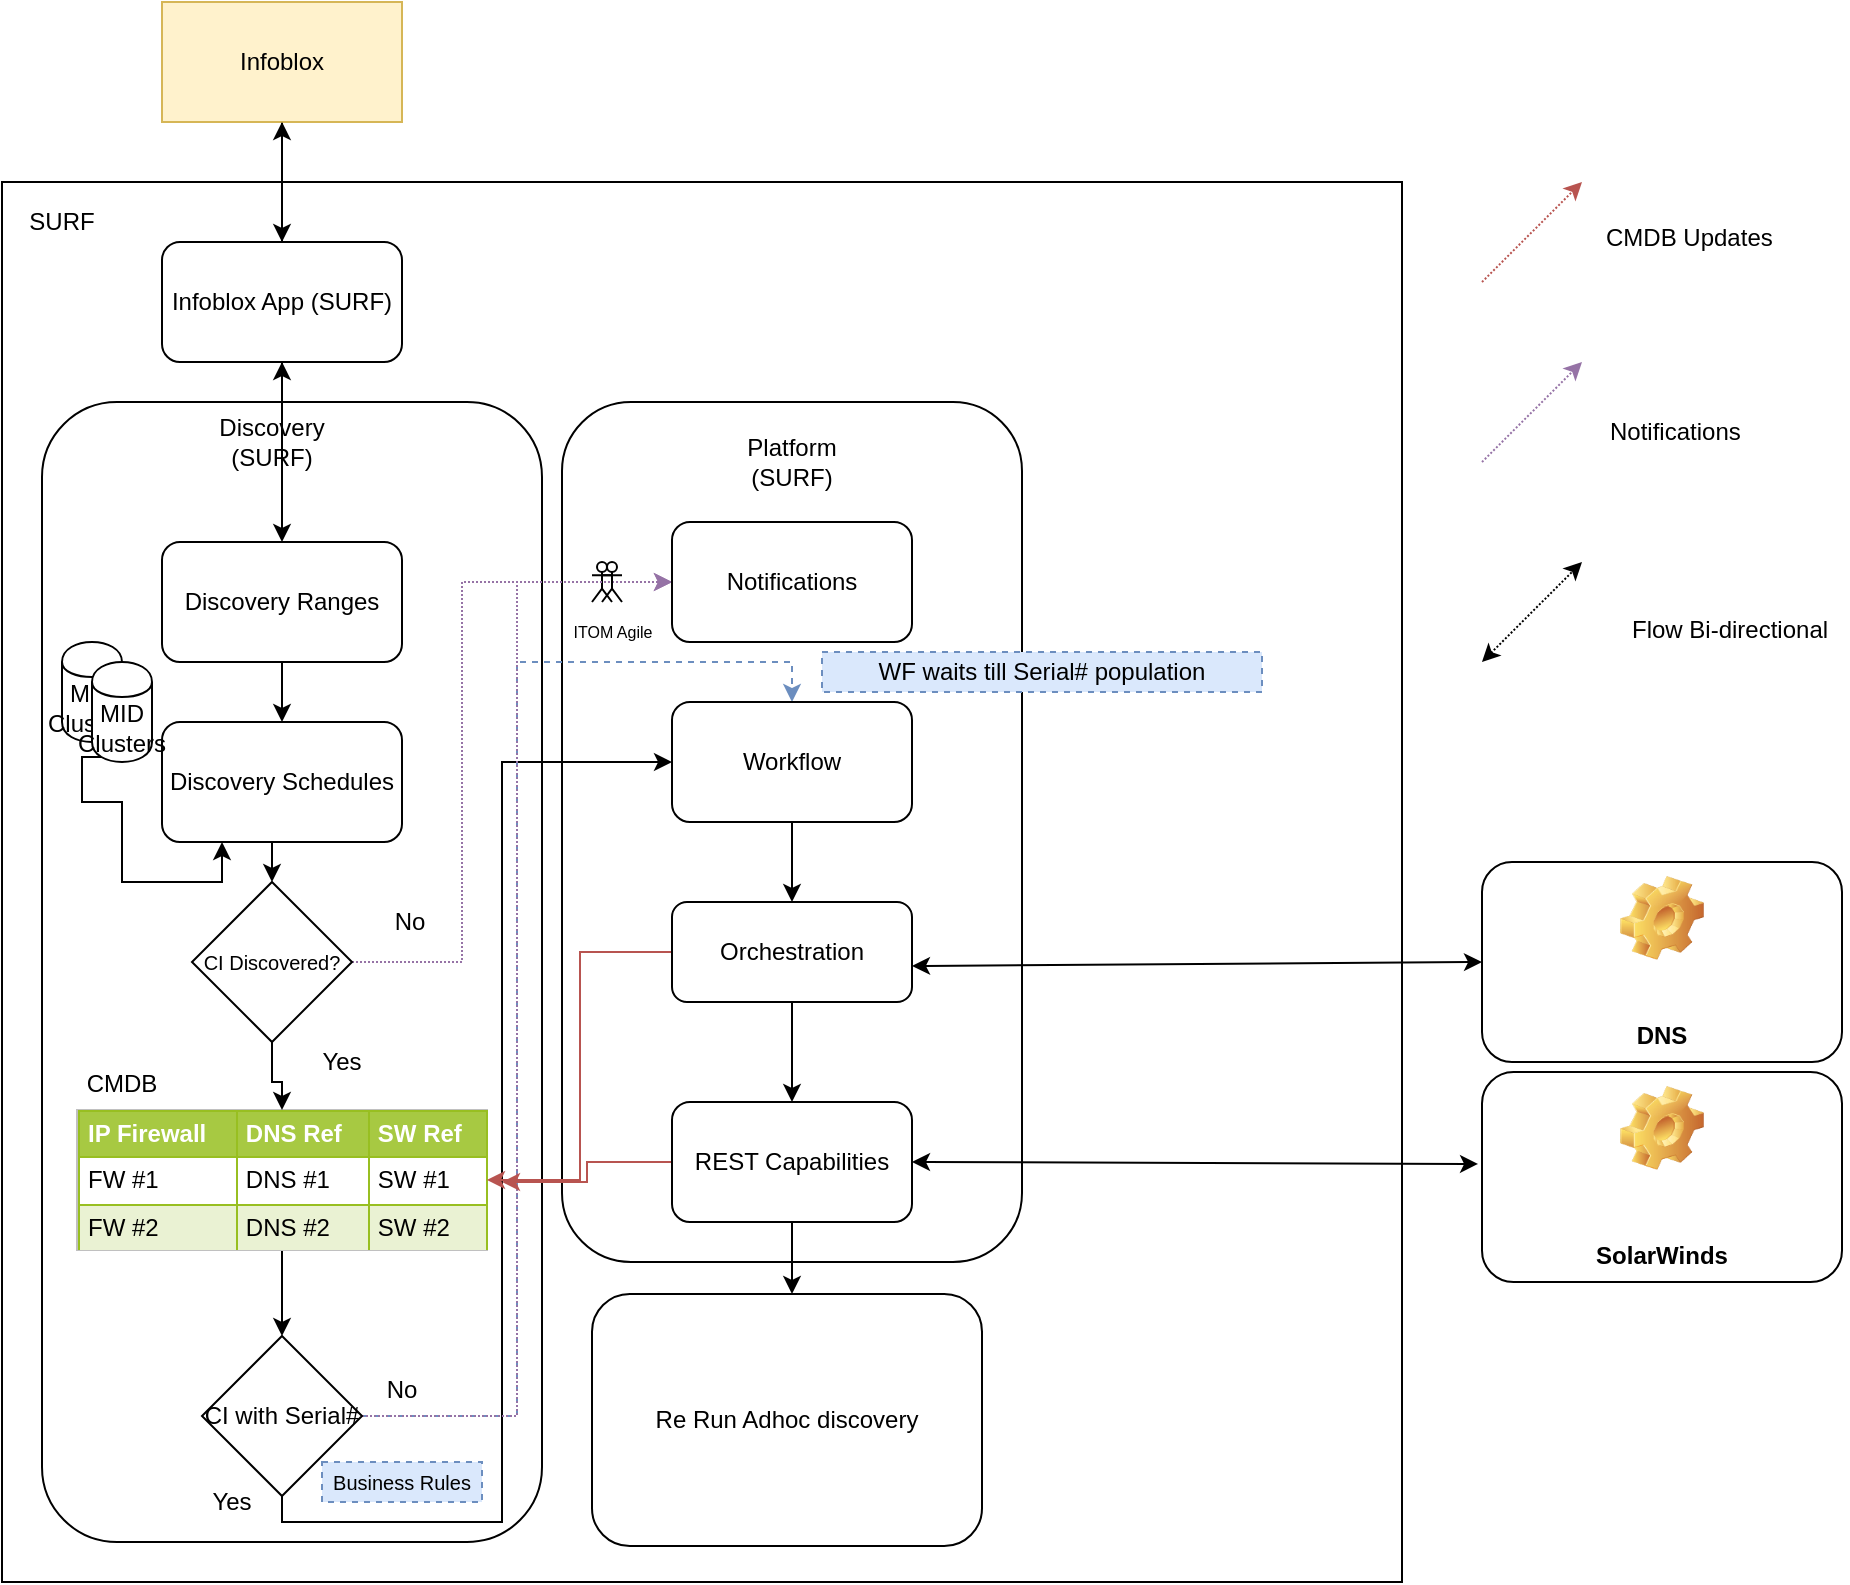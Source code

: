 <mxfile version="11.2.3" type="github" pages="1"><diagram name="Page-1" id="74e2e168-ea6b-b213-b513-2b3c1d86103e"><mxGraphModel dx="1186" dy="717" grid="1" gridSize="10" guides="1" tooltips="1" connect="1" arrows="1" fold="1" page="1" pageScale="1" pageWidth="1100" pageHeight="850" background="#ffffff" math="0" shadow="0"><root><mxCell id="0"/><mxCell id="1" parent="0"/><mxCell id="F2WdhaY1M88oItevReGp-8" value="" style="whiteSpace=wrap;html=1;aspect=fixed;" vertex="1" parent="1"><mxGeometry x="20" y="120" width="700" height="700" as="geometry"/></mxCell><mxCell id="F2WdhaY1M88oItevReGp-28" value="" style="rounded=1;whiteSpace=wrap;html=1;" vertex="1" parent="1"><mxGeometry x="300" y="230" width="230" height="430" as="geometry"/></mxCell><mxCell id="F2WdhaY1M88oItevReGp-101" style="edgeStyle=elbowEdgeStyle;rounded=0;orthogonalLoop=1;jettySize=auto;html=1;exitX=0.5;exitY=1;exitDx=0;exitDy=0;entryX=0.5;entryY=0;entryDx=0;entryDy=0;dashed=1;dashPattern=1 1;strokeColor=#000000;elbow=vertical;" edge="1" parent="1" source="F2WdhaY1M88oItevReGp-6" target="F2WdhaY1M88oItevReGp-10"><mxGeometry relative="1" as="geometry"/></mxCell><mxCell id="F2WdhaY1M88oItevReGp-6" value="Infoblox" style="rounded=0;whiteSpace=wrap;html=1;fillColor=#fff2cc;strokeColor=#d6b656;" vertex="1" parent="1"><mxGeometry x="100" y="30" width="120" height="60" as="geometry"/></mxCell><mxCell id="F2WdhaY1M88oItevReGp-45" style="edgeStyle=orthogonalEdgeStyle;rounded=0;orthogonalLoop=1;jettySize=auto;html=1;exitX=0.5;exitY=1;exitDx=0;exitDy=0;entryX=0.5;entryY=0;entryDx=0;entryDy=0;" edge="1" parent="1" source="F2WdhaY1M88oItevReGp-10" target="F2WdhaY1M88oItevReGp-16"><mxGeometry relative="1" as="geometry"/></mxCell><mxCell id="F2WdhaY1M88oItevReGp-102" style="edgeStyle=elbowEdgeStyle;rounded=0;orthogonalLoop=1;jettySize=auto;html=1;exitX=0.5;exitY=0;exitDx=0;exitDy=0;dashed=1;dashPattern=1 1;strokeColor=#000000;" edge="1" parent="1" source="F2WdhaY1M88oItevReGp-10"><mxGeometry relative="1" as="geometry"><mxPoint x="160" y="90" as="targetPoint"/></mxGeometry></mxCell><mxCell id="F2WdhaY1M88oItevReGp-10" value="Infoblox App (SURF)" style="rounded=1;whiteSpace=wrap;html=1;" vertex="1" parent="1"><mxGeometry x="100" y="150" width="120" height="60" as="geometry"/></mxCell><mxCell id="F2WdhaY1M88oItevReGp-11" value="" style="rounded=1;whiteSpace=wrap;html=1;" vertex="1" parent="1"><mxGeometry x="40" y="230" width="250" height="570" as="geometry"/></mxCell><mxCell id="F2WdhaY1M88oItevReGp-12" value="Discovery (SURF)" style="text;html=1;strokeColor=none;fillColor=none;align=center;verticalAlign=middle;whiteSpace=wrap;rounded=0;" vertex="1" parent="1"><mxGeometry x="130" y="240" width="50" height="20" as="geometry"/></mxCell><mxCell id="F2WdhaY1M88oItevReGp-13" value="SURF" style="text;html=1;strokeColor=none;fillColor=none;align=center;verticalAlign=middle;whiteSpace=wrap;rounded=0;" vertex="1" parent="1"><mxGeometry x="30" y="130" width="40" height="20" as="geometry"/></mxCell><mxCell id="F2WdhaY1M88oItevReGp-14" value="MID Clusters&lt;span style=&quot;font-family: &amp;#34;helvetica&amp;#34; , &amp;#34;arial&amp;#34; , sans-serif ; font-size: 0px ; white-space: nowrap&quot;&gt;%3CmxGraphModel%3E%3Croot%3E%3CmxCell%20id%3D%220%22%2F%3E%3CmxCell%20id%3D%221%22%20parent%3D%220%22%2F%3E%3CmxCell%20id%3D%222%22%20value%3D%22%22%20style%3D%22rounded%3D0%3BwhiteSpace%3Dwrap%3Bhtml%3D1%3B%22%20vertex%3D%221%22%20parent%3D%221%22%3E%3CmxGeometry%20x%3D%2220%22%20y%3D%2220%22%20width%3D%22120%22%20height%3D%221660%22%20as%3D%22geometry%22%2F%3E%3C%2FmxCell%3E%3C%2Froot%3E%3C%2FmxGraphModel%3E Cl&lt;/span&gt;" style="shape=cylinder;whiteSpace=wrap;html=1;boundedLbl=1;backgroundOutline=1;" vertex="1" parent="1"><mxGeometry x="50" y="350" width="30" height="50" as="geometry"/></mxCell><mxCell id="F2WdhaY1M88oItevReGp-44" style="edgeStyle=orthogonalEdgeStyle;rounded=0;orthogonalLoop=1;jettySize=auto;html=1;exitX=0.5;exitY=1;exitDx=0;exitDy=0;entryX=0.5;entryY=0;entryDx=0;entryDy=0;" edge="1" parent="1" source="F2WdhaY1M88oItevReGp-16" target="F2WdhaY1M88oItevReGp-17"><mxGeometry relative="1" as="geometry"/></mxCell><mxCell id="F2WdhaY1M88oItevReGp-16" value="Discovery Ranges" style="rounded=1;whiteSpace=wrap;html=1;" vertex="1" parent="1"><mxGeometry x="100" y="300" width="120" height="60" as="geometry"/></mxCell><mxCell id="F2WdhaY1M88oItevReGp-42" style="edgeStyle=orthogonalEdgeStyle;rounded=0;orthogonalLoop=1;jettySize=auto;html=1;exitX=0.5;exitY=1;exitDx=0;exitDy=0;entryX=0.5;entryY=0;entryDx=0;entryDy=0;" edge="1" parent="1" source="F2WdhaY1M88oItevReGp-17" target="F2WdhaY1M88oItevReGp-27"><mxGeometry relative="1" as="geometry"/></mxCell><mxCell id="F2WdhaY1M88oItevReGp-17" value="Discovery Schedules" style="rounded=1;whiteSpace=wrap;html=1;" vertex="1" parent="1"><mxGeometry x="100" y="390" width="120" height="60" as="geometry"/></mxCell><mxCell id="F2WdhaY1M88oItevReGp-40" style="edgeStyle=orthogonalEdgeStyle;rounded=0;orthogonalLoop=1;jettySize=auto;html=1;exitX=0.5;exitY=1;exitDx=0;exitDy=0;entryX=0.5;entryY=0;entryDx=0;entryDy=0;" edge="1" parent="1" source="F2WdhaY1M88oItevReGp-18" target="F2WdhaY1M88oItevReGp-37"><mxGeometry relative="1" as="geometry"/></mxCell><mxCell id="F2WdhaY1M88oItevReGp-18" value="&lt;table border=&quot;1&quot; width=&quot;100%&quot; cellpadding=&quot;4&quot; style=&quot;width: 100% ; height: 100% ; border-collapse: collapse&quot;&gt;&lt;tbody&gt;&lt;tr style=&quot;background-color: #a7c942 ; color: #ffffff ; border: 1px solid #98bf21&quot;&gt;&lt;th align=&quot;left&quot;&gt;IP Firewall&lt;/th&gt;&lt;th align=&quot;left&quot;&gt;DNS Ref&lt;/th&gt;&lt;th align=&quot;left&quot;&gt;SW Ref&lt;/th&gt;&lt;/tr&gt;&lt;tr style=&quot;border: 1px solid #98bf21&quot;&gt;&lt;td&gt;FW #1&lt;/td&gt;&lt;td&gt;DNS #1&lt;/td&gt;&lt;td&gt;SW #1&lt;/td&gt;&lt;/tr&gt;&lt;tr style=&quot;background-color: #eaf2d3 ; border: 1px solid #98bf21&quot;&gt;&lt;td&gt;FW #2&lt;/td&gt;&lt;td&gt;DNS #2&lt;/td&gt;&lt;td&gt;SW #2&lt;/td&gt;&lt;/tr&gt;&lt;/tbody&gt;&lt;/table&gt;" style="text;html=1;strokeColor=#c0c0c0;fillColor=#ffffff;overflow=fill;rounded=0;" vertex="1" parent="1"><mxGeometry x="57.5" y="584" width="205" height="70" as="geometry"/></mxCell><mxCell id="F2WdhaY1M88oItevReGp-21" value="CMDB" style="text;html=1;strokeColor=none;fillColor=none;align=center;verticalAlign=middle;whiteSpace=wrap;rounded=0;" vertex="1" parent="1"><mxGeometry x="60" y="561" width="40" height="20" as="geometry"/></mxCell><mxCell id="F2WdhaY1M88oItevReGp-43" style="edgeStyle=orthogonalEdgeStyle;rounded=0;orthogonalLoop=1;jettySize=auto;html=1;exitX=0.15;exitY=0.95;exitDx=0;exitDy=0;exitPerimeter=0;entryX=0.25;entryY=1;entryDx=0;entryDy=0;" edge="1" parent="1" source="F2WdhaY1M88oItevReGp-22" target="F2WdhaY1M88oItevReGp-17"><mxGeometry relative="1" as="geometry"><Array as="points"><mxPoint x="60" y="408"/><mxPoint x="60" y="430"/><mxPoint x="80" y="430"/><mxPoint x="80" y="470"/><mxPoint x="130" y="470"/></Array></mxGeometry></mxCell><mxCell id="F2WdhaY1M88oItevReGp-22" value="MID Clusters&lt;span style=&quot;font-family: &amp;#34;helvetica&amp;#34; , &amp;#34;arial&amp;#34; , sans-serif ; font-size: 0px ; white-space: nowrap&quot;&gt;%3CmxGraphModel%3E%3Croot%3E%3CmxCell%20id%3D%220%22%2F%3E%3CmxCell%20id%3D%221%22%20parent%3D%220%22%2F%3E%3CmxCell%20id%3D%222%22%20value%3D%22%22%20style%3D%22rounded%3D0%3BwhiteSpace%3Dwrap%3Bhtml%3D1%3B%22%20vertex%3D%221%22%20parent%3D%221%22%3E%3CmxGeometry%20x%3D%2220%22%20y%3D%2220%22%20width%3D%22120%22%20height%3D%221660%22%20as%3D%22geometry%22%2F%3E%3C%2FmxCell%3E%3C%2Froot%3E%3C%2FmxGraphModel%3E Cl&lt;/span&gt;" style="shape=cylinder;whiteSpace=wrap;html=1;boundedLbl=1;backgroundOutline=1;" vertex="1" parent="1"><mxGeometry x="65" y="360" width="30" height="50" as="geometry"/></mxCell><mxCell id="F2WdhaY1M88oItevReGp-41" style="edgeStyle=orthogonalEdgeStyle;rounded=0;orthogonalLoop=1;jettySize=auto;html=1;exitX=0.5;exitY=1;exitDx=0;exitDy=0;" edge="1" parent="1" source="F2WdhaY1M88oItevReGp-27" target="F2WdhaY1M88oItevReGp-18"><mxGeometry relative="1" as="geometry"/></mxCell><mxCell id="F2WdhaY1M88oItevReGp-52" style="edgeStyle=orthogonalEdgeStyle;rounded=0;orthogonalLoop=1;jettySize=auto;html=1;exitX=1;exitY=0.5;exitDx=0;exitDy=0;entryX=0;entryY=0.5;entryDx=0;entryDy=0;fillColor=#e1d5e7;strokeColor=#9673a6;dashed=1;dashPattern=1 1;" edge="1" parent="1" source="F2WdhaY1M88oItevReGp-27" target="F2WdhaY1M88oItevReGp-51"><mxGeometry relative="1" as="geometry"><Array as="points"><mxPoint x="250" y="510"/><mxPoint x="250" y="320"/></Array></mxGeometry></mxCell><mxCell id="F2WdhaY1M88oItevReGp-27" value="&lt;font style=&quot;font-size: 10px&quot;&gt;CI Discovered?&lt;/font&gt;" style="rhombus;whiteSpace=wrap;html=1;" vertex="1" parent="1"><mxGeometry x="115" y="470" width="80" height="80" as="geometry"/></mxCell><mxCell id="F2WdhaY1M88oItevReGp-29" value="Platform (SURF)" style="text;html=1;strokeColor=none;fillColor=none;align=center;verticalAlign=middle;whiteSpace=wrap;rounded=0;" vertex="1" parent="1"><mxGeometry x="395" y="250" width="40" height="20" as="geometry"/></mxCell><mxCell id="F2WdhaY1M88oItevReGp-36" value="" style="shape=umlActor;verticalLabelPosition=bottom;labelBackgroundColor=#ffffff;verticalAlign=top;html=1;outlineConnect=0;" vertex="1" parent="1"><mxGeometry x="315" y="310" width="10" height="20" as="geometry"/></mxCell><mxCell id="F2WdhaY1M88oItevReGp-54" style="edgeStyle=orthogonalEdgeStyle;rounded=0;orthogonalLoop=1;jettySize=auto;html=1;exitX=0.5;exitY=1;exitDx=0;exitDy=0;entryX=0;entryY=0.5;entryDx=0;entryDy=0;strokeColor=#000000;" edge="1" parent="1" source="F2WdhaY1M88oItevReGp-37" target="F2WdhaY1M88oItevReGp-53"><mxGeometry relative="1" as="geometry"><Array as="points"><mxPoint x="160" y="790"/><mxPoint x="270" y="790"/><mxPoint x="270" y="410"/></Array></mxGeometry></mxCell><mxCell id="F2WdhaY1M88oItevReGp-57" style="edgeStyle=orthogonalEdgeStyle;rounded=0;orthogonalLoop=1;jettySize=auto;html=1;exitX=1;exitY=0.5;exitDx=0;exitDy=0;entryX=0.5;entryY=0;entryDx=0;entryDy=0;strokeColor=#6c8ebf;dashed=1;fillColor=#dae8fc;" edge="1" parent="1" source="F2WdhaY1M88oItevReGp-37" target="F2WdhaY1M88oItevReGp-53"><mxGeometry relative="1" as="geometry"/></mxCell><mxCell id="F2WdhaY1M88oItevReGp-98" style="edgeStyle=elbowEdgeStyle;rounded=0;orthogonalLoop=1;jettySize=auto;html=1;exitX=1;exitY=0.5;exitDx=0;exitDy=0;entryX=0;entryY=0.5;entryDx=0;entryDy=0;strokeColor=#9673a6;fillColor=#e1d5e7;dashed=1;dashPattern=1 1;" edge="1" parent="1" source="F2WdhaY1M88oItevReGp-37" target="F2WdhaY1M88oItevReGp-51"><mxGeometry relative="1" as="geometry"/></mxCell><mxCell id="F2WdhaY1M88oItevReGp-37" value="CI with Serial#" style="rhombus;whiteSpace=wrap;html=1;" vertex="1" parent="1"><mxGeometry x="120" y="697" width="80" height="80" as="geometry"/></mxCell><mxCell id="F2WdhaY1M88oItevReGp-46" value="" style="endArrow=classic;startArrow=classic;html=1;entryX=0.5;entryY=1;entryDx=0;entryDy=0;exitX=0.5;exitY=0;exitDx=0;exitDy=0;" edge="1" parent="1" source="F2WdhaY1M88oItevReGp-16" target="F2WdhaY1M88oItevReGp-10"><mxGeometry width="50" height="50" relative="1" as="geometry"><mxPoint x="130" y="330" as="sourcePoint"/><mxPoint x="180" y="280" as="targetPoint"/></mxGeometry></mxCell><mxCell id="F2WdhaY1M88oItevReGp-47" value="Yes" style="text;html=1;strokeColor=none;fillColor=none;align=center;verticalAlign=middle;whiteSpace=wrap;rounded=0;" vertex="1" parent="1"><mxGeometry x="170" y="550" width="40" height="20" as="geometry"/></mxCell><mxCell id="F2WdhaY1M88oItevReGp-48" value="No" style="text;html=1;strokeColor=none;fillColor=none;align=center;verticalAlign=middle;whiteSpace=wrap;rounded=0;" vertex="1" parent="1"><mxGeometry x="204" y="480" width="40" height="20" as="geometry"/></mxCell><mxCell id="F2WdhaY1M88oItevReGp-50" value="&lt;span style=&quot;font-size: 8px&quot;&gt;ITOM Agile&lt;/span&gt;" style="shape=umlActor;verticalLabelPosition=bottom;labelBackgroundColor=#ffffff;verticalAlign=top;html=1;outlineConnect=0;" vertex="1" parent="1"><mxGeometry x="320" y="310" width="10" height="20" as="geometry"/></mxCell><mxCell id="F2WdhaY1M88oItevReGp-51" value="Notifications" style="rounded=1;whiteSpace=wrap;html=1;" vertex="1" parent="1"><mxGeometry x="355" y="290" width="120" height="60" as="geometry"/></mxCell><mxCell id="F2WdhaY1M88oItevReGp-62" style="edgeStyle=orthogonalEdgeStyle;rounded=0;orthogonalLoop=1;jettySize=auto;html=1;exitX=0.5;exitY=1;exitDx=0;exitDy=0;entryX=0.5;entryY=0;entryDx=0;entryDy=0;strokeColor=#000000;" edge="1" parent="1" source="F2WdhaY1M88oItevReGp-53" target="F2WdhaY1M88oItevReGp-60"><mxGeometry relative="1" as="geometry"/></mxCell><mxCell id="F2WdhaY1M88oItevReGp-53" value="Workflow" style="rounded=1;whiteSpace=wrap;html=1;" vertex="1" parent="1"><mxGeometry x="355" y="380" width="120" height="60" as="geometry"/></mxCell><mxCell id="F2WdhaY1M88oItevReGp-55" value="Yes" style="text;html=1;strokeColor=none;fillColor=none;align=center;verticalAlign=middle;whiteSpace=wrap;rounded=0;" vertex="1" parent="1"><mxGeometry x="115" y="770" width="40" height="20" as="geometry"/></mxCell><mxCell id="F2WdhaY1M88oItevReGp-58" value="No" style="text;html=1;strokeColor=none;fillColor=none;align=center;verticalAlign=middle;whiteSpace=wrap;rounded=0;" vertex="1" parent="1"><mxGeometry x="200" y="714" width="40" height="20" as="geometry"/></mxCell><mxCell id="F2WdhaY1M88oItevReGp-63" style="edgeStyle=orthogonalEdgeStyle;rounded=0;orthogonalLoop=1;jettySize=auto;html=1;exitX=0.5;exitY=1;exitDx=0;exitDy=0;entryX=0.5;entryY=0;entryDx=0;entryDy=0;strokeColor=#000000;" edge="1" parent="1" source="F2WdhaY1M88oItevReGp-60" target="F2WdhaY1M88oItevReGp-61"><mxGeometry relative="1" as="geometry"/></mxCell><mxCell id="F2WdhaY1M88oItevReGp-89" style="edgeStyle=elbowEdgeStyle;rounded=0;orthogonalLoop=1;jettySize=auto;html=1;exitX=0;exitY=0.5;exitDx=0;exitDy=0;strokeColor=#b85450;fillColor=#f8cecc;" edge="1" parent="1" source="F2WdhaY1M88oItevReGp-60" target="F2WdhaY1M88oItevReGp-18"><mxGeometry relative="1" as="geometry"/></mxCell><mxCell id="F2WdhaY1M88oItevReGp-60" value="Orchestration" style="rounded=1;whiteSpace=wrap;html=1;" vertex="1" parent="1"><mxGeometry x="355" y="480" width="120" height="50" as="geometry"/></mxCell><mxCell id="F2WdhaY1M88oItevReGp-93" style="edgeStyle=elbowEdgeStyle;rounded=0;orthogonalLoop=1;jettySize=auto;html=1;exitX=0;exitY=0.5;exitDx=0;exitDy=0;strokeColor=#b85450;fillColor=#f8cecc;" edge="1" parent="1" source="F2WdhaY1M88oItevReGp-61"><mxGeometry relative="1" as="geometry"><mxPoint x="270" y="620" as="targetPoint"/></mxGeometry></mxCell><mxCell id="F2WdhaY1M88oItevReGp-97" style="edgeStyle=elbowEdgeStyle;rounded=0;orthogonalLoop=1;jettySize=auto;html=1;exitX=0.5;exitY=1;exitDx=0;exitDy=0;strokeColor=#000000;" edge="1" parent="1" source="F2WdhaY1M88oItevReGp-61" target="F2WdhaY1M88oItevReGp-94"><mxGeometry relative="1" as="geometry"/></mxCell><mxCell id="F2WdhaY1M88oItevReGp-61" value="REST Capabilities" style="rounded=1;whiteSpace=wrap;html=1;" vertex="1" parent="1"><mxGeometry x="355" y="580" width="120" height="60" as="geometry"/></mxCell><mxCell id="F2WdhaY1M88oItevReGp-75" value="DNS" style="label;whiteSpace=wrap;html=1;align=center;verticalAlign=bottom;spacingLeft=0;spacingBottom=4;imageAlign=center;imageVerticalAlign=top;image=img/clipart/Gear_128x128.png" vertex="1" parent="1"><mxGeometry x="760" y="460" width="180" height="100" as="geometry"/></mxCell><mxCell id="F2WdhaY1M88oItevReGp-76" value="SolarWinds" style="label;whiteSpace=wrap;html=1;align=center;verticalAlign=bottom;spacingLeft=0;spacingBottom=4;imageAlign=center;imageVerticalAlign=top;image=img/clipart/Gear_128x128.png" vertex="1" parent="1"><mxGeometry x="760" y="565" width="180" height="105" as="geometry"/></mxCell><mxCell id="F2WdhaY1M88oItevReGp-85" value="" style="endArrow=classic;startArrow=classic;html=1;strokeColor=#000000;exitX=1;exitY=0.64;exitDx=0;exitDy=0;exitPerimeter=0;" edge="1" parent="1" source="F2WdhaY1M88oItevReGp-60"><mxGeometry width="50" height="50" relative="1" as="geometry"><mxPoint x="570" y="530" as="sourcePoint"/><mxPoint x="760" y="510" as="targetPoint"/></mxGeometry></mxCell><mxCell id="F2WdhaY1M88oItevReGp-86" value="" style="endArrow=classic;startArrow=classic;html=1;strokeColor=#000000;exitX=1;exitY=0.5;exitDx=0;exitDy=0;entryX=-0.011;entryY=0.438;entryDx=0;entryDy=0;entryPerimeter=0;" edge="1" parent="1" source="F2WdhaY1M88oItevReGp-61" target="F2WdhaY1M88oItevReGp-76"><mxGeometry width="50" height="50" relative="1" as="geometry"><mxPoint x="580" y="650" as="sourcePoint"/><mxPoint x="630" y="600" as="targetPoint"/></mxGeometry></mxCell><mxCell id="F2WdhaY1M88oItevReGp-94" value="Re Run Adhoc discovery" style="rounded=1;whiteSpace=wrap;html=1;" vertex="1" parent="1"><mxGeometry x="315" y="676" width="195" height="126" as="geometry"/></mxCell><mxCell id="F2WdhaY1M88oItevReGp-99" value="WF waits till Serial# population" style="text;html=1;strokeColor=#6c8ebf;fillColor=#dae8fc;align=center;verticalAlign=middle;whiteSpace=wrap;rounded=0;dashed=1;" vertex="1" parent="1"><mxGeometry x="430" y="355" width="220" height="20" as="geometry"/></mxCell><mxCell id="F2WdhaY1M88oItevReGp-107" value="" style="endArrow=classic;html=1;dashed=1;dashPattern=1 1;strokeColor=#b85450;fillColor=#f8cecc;" edge="1" parent="1"><mxGeometry width="50" height="50" relative="1" as="geometry"><mxPoint x="760" y="170" as="sourcePoint"/><mxPoint x="810" y="120" as="targetPoint"/></mxGeometry></mxCell><mxCell id="F2WdhaY1M88oItevReGp-109" value="CMDB Updates" style="text;html=1;resizable=0;points=[];autosize=1;align=left;verticalAlign=top;spacingTop=-4;" vertex="1" parent="1"><mxGeometry x="820" y="138" width="100" height="20" as="geometry"/></mxCell><mxCell id="F2WdhaY1M88oItevReGp-110" value="" style="endArrow=classic;html=1;dashed=1;dashPattern=1 1;strokeColor=#9673a6;fillColor=#e1d5e7;" edge="1" parent="1"><mxGeometry width="50" height="50" relative="1" as="geometry"><mxPoint x="760" y="260" as="sourcePoint"/><mxPoint x="810" y="210" as="targetPoint"/></mxGeometry></mxCell><mxCell id="F2WdhaY1M88oItevReGp-111" value="Notifications" style="text;html=1;resizable=0;points=[];autosize=1;align=left;verticalAlign=top;spacingTop=-4;" vertex="1" parent="1"><mxGeometry x="822" y="235" width="80" height="20" as="geometry"/></mxCell><mxCell id="F2WdhaY1M88oItevReGp-112" value="" style="endArrow=classic;startArrow=classic;html=1;dashed=1;dashPattern=1 1;strokeColor=#000000;" edge="1" parent="1"><mxGeometry width="50" height="50" relative="1" as="geometry"><mxPoint x="760" y="360" as="sourcePoint"/><mxPoint x="810" y="310" as="targetPoint"/></mxGeometry></mxCell><mxCell id="F2WdhaY1M88oItevReGp-113" value="Flow Bi-directional" style="text;html=1;resizable=0;points=[];autosize=1;align=left;verticalAlign=top;spacingTop=-4;" vertex="1" parent="1"><mxGeometry x="833" y="334" width="110" height="20" as="geometry"/></mxCell><mxCell id="F2WdhaY1M88oItevReGp-116" value="&lt;font style=&quot;font-size: 10px&quot;&gt;Business Rules&lt;/font&gt;" style="text;html=1;strokeColor=#6c8ebf;fillColor=#dae8fc;align=center;verticalAlign=middle;whiteSpace=wrap;rounded=0;dashed=1;" vertex="1" parent="1"><mxGeometry x="180" y="760" width="80" height="20" as="geometry"/></mxCell></root></mxGraphModel></diagram></mxfile>